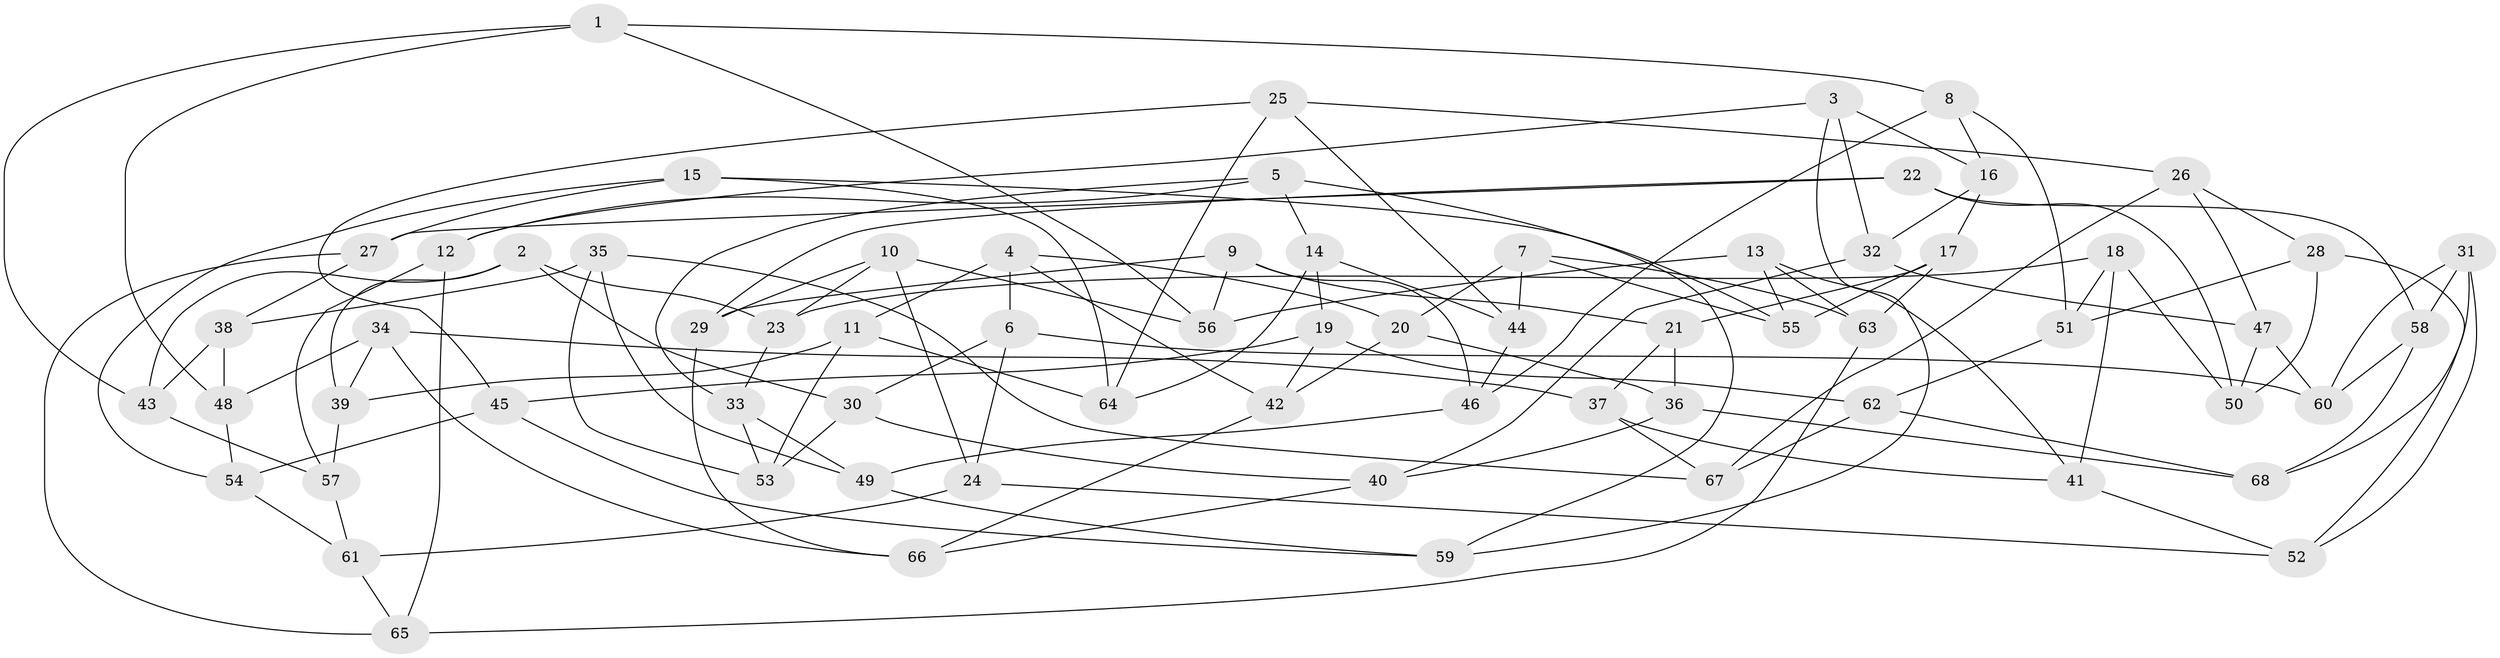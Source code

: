 // coarse degree distribution, {8: 0.025, 4: 0.5, 10: 0.025, 9: 0.05, 6: 0.3, 5: 0.075, 3: 0.025}
// Generated by graph-tools (version 1.1) at 2025/20/03/04/25 18:20:53]
// undirected, 68 vertices, 136 edges
graph export_dot {
graph [start="1"]
  node [color=gray90,style=filled];
  1;
  2;
  3;
  4;
  5;
  6;
  7;
  8;
  9;
  10;
  11;
  12;
  13;
  14;
  15;
  16;
  17;
  18;
  19;
  20;
  21;
  22;
  23;
  24;
  25;
  26;
  27;
  28;
  29;
  30;
  31;
  32;
  33;
  34;
  35;
  36;
  37;
  38;
  39;
  40;
  41;
  42;
  43;
  44;
  45;
  46;
  47;
  48;
  49;
  50;
  51;
  52;
  53;
  54;
  55;
  56;
  57;
  58;
  59;
  60;
  61;
  62;
  63;
  64;
  65;
  66;
  67;
  68;
  1 -- 48;
  1 -- 43;
  1 -- 56;
  1 -- 8;
  2 -- 30;
  2 -- 43;
  2 -- 23;
  2 -- 39;
  3 -- 59;
  3 -- 16;
  3 -- 32;
  3 -- 12;
  4 -- 6;
  4 -- 11;
  4 -- 42;
  4 -- 20;
  5 -- 14;
  5 -- 33;
  5 -- 12;
  5 -- 59;
  6 -- 30;
  6 -- 60;
  6 -- 24;
  7 -- 20;
  7 -- 63;
  7 -- 44;
  7 -- 55;
  8 -- 16;
  8 -- 51;
  8 -- 46;
  9 -- 29;
  9 -- 56;
  9 -- 21;
  9 -- 46;
  10 -- 24;
  10 -- 23;
  10 -- 29;
  10 -- 56;
  11 -- 64;
  11 -- 39;
  11 -- 53;
  12 -- 65;
  12 -- 57;
  13 -- 55;
  13 -- 56;
  13 -- 63;
  13 -- 41;
  14 -- 19;
  14 -- 64;
  14 -- 44;
  15 -- 27;
  15 -- 64;
  15 -- 55;
  15 -- 54;
  16 -- 32;
  16 -- 17;
  17 -- 63;
  17 -- 21;
  17 -- 55;
  18 -- 41;
  18 -- 50;
  18 -- 23;
  18 -- 51;
  19 -- 62;
  19 -- 45;
  19 -- 42;
  20 -- 42;
  20 -- 36;
  21 -- 37;
  21 -- 36;
  22 -- 27;
  22 -- 58;
  22 -- 50;
  22 -- 29;
  23 -- 33;
  24 -- 61;
  24 -- 52;
  25 -- 64;
  25 -- 44;
  25 -- 26;
  25 -- 45;
  26 -- 28;
  26 -- 67;
  26 -- 47;
  27 -- 38;
  27 -- 65;
  28 -- 51;
  28 -- 52;
  28 -- 50;
  29 -- 66;
  30 -- 40;
  30 -- 53;
  31 -- 68;
  31 -- 60;
  31 -- 52;
  31 -- 58;
  32 -- 47;
  32 -- 40;
  33 -- 49;
  33 -- 53;
  34 -- 48;
  34 -- 66;
  34 -- 39;
  34 -- 37;
  35 -- 38;
  35 -- 53;
  35 -- 67;
  35 -- 49;
  36 -- 40;
  36 -- 68;
  37 -- 67;
  37 -- 41;
  38 -- 43;
  38 -- 48;
  39 -- 57;
  40 -- 66;
  41 -- 52;
  42 -- 66;
  43 -- 57;
  44 -- 46;
  45 -- 59;
  45 -- 54;
  46 -- 49;
  47 -- 50;
  47 -- 60;
  48 -- 54;
  49 -- 59;
  51 -- 62;
  54 -- 61;
  57 -- 61;
  58 -- 60;
  58 -- 68;
  61 -- 65;
  62 -- 68;
  62 -- 67;
  63 -- 65;
}
